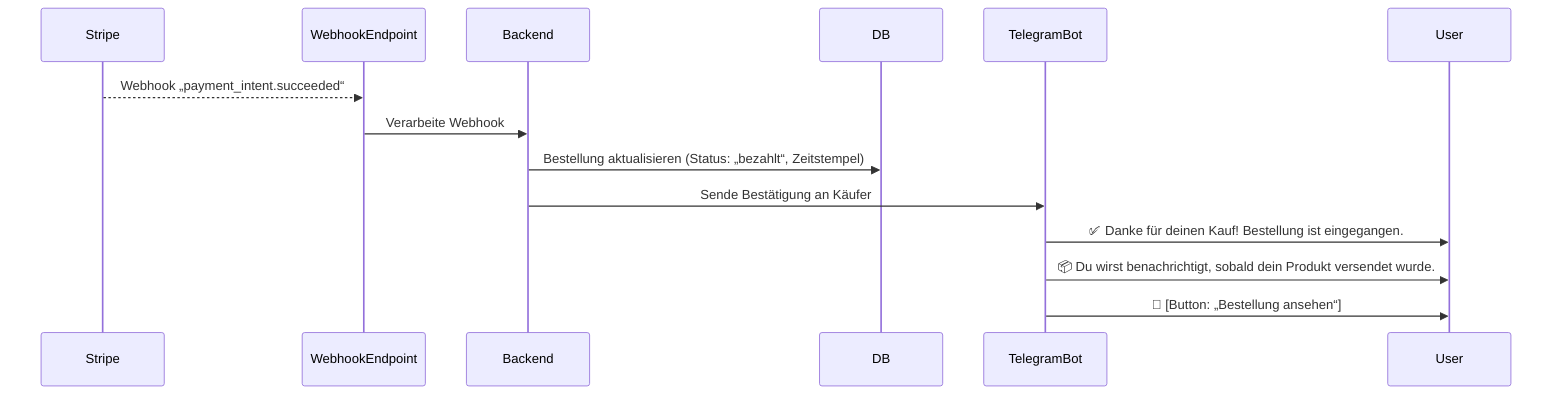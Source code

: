 sequenceDiagram
    participant Stripe
    participant WebhookEndpoint
    participant Backend
    participant DB
    participant TelegramBot
    participant User

    Stripe-->>WebhookEndpoint: Webhook „payment_intent.succeeded“
    WebhookEndpoint->>Backend: Verarbeite Webhook
    Backend->>DB: Bestellung aktualisieren (Status: „bezahlt“, Zeitstempel)
    Backend->>TelegramBot: Sende Bestätigung an Käufer
    TelegramBot->>User: ✅ Danke für deinen Kauf! Bestellung ist eingegangen.
    TelegramBot->>User: 📦 Du wirst benachrichtigt, sobald dein Produkt versendet wurde.
    TelegramBot->>User: 🔎 [Button: „Bestellung ansehen“]